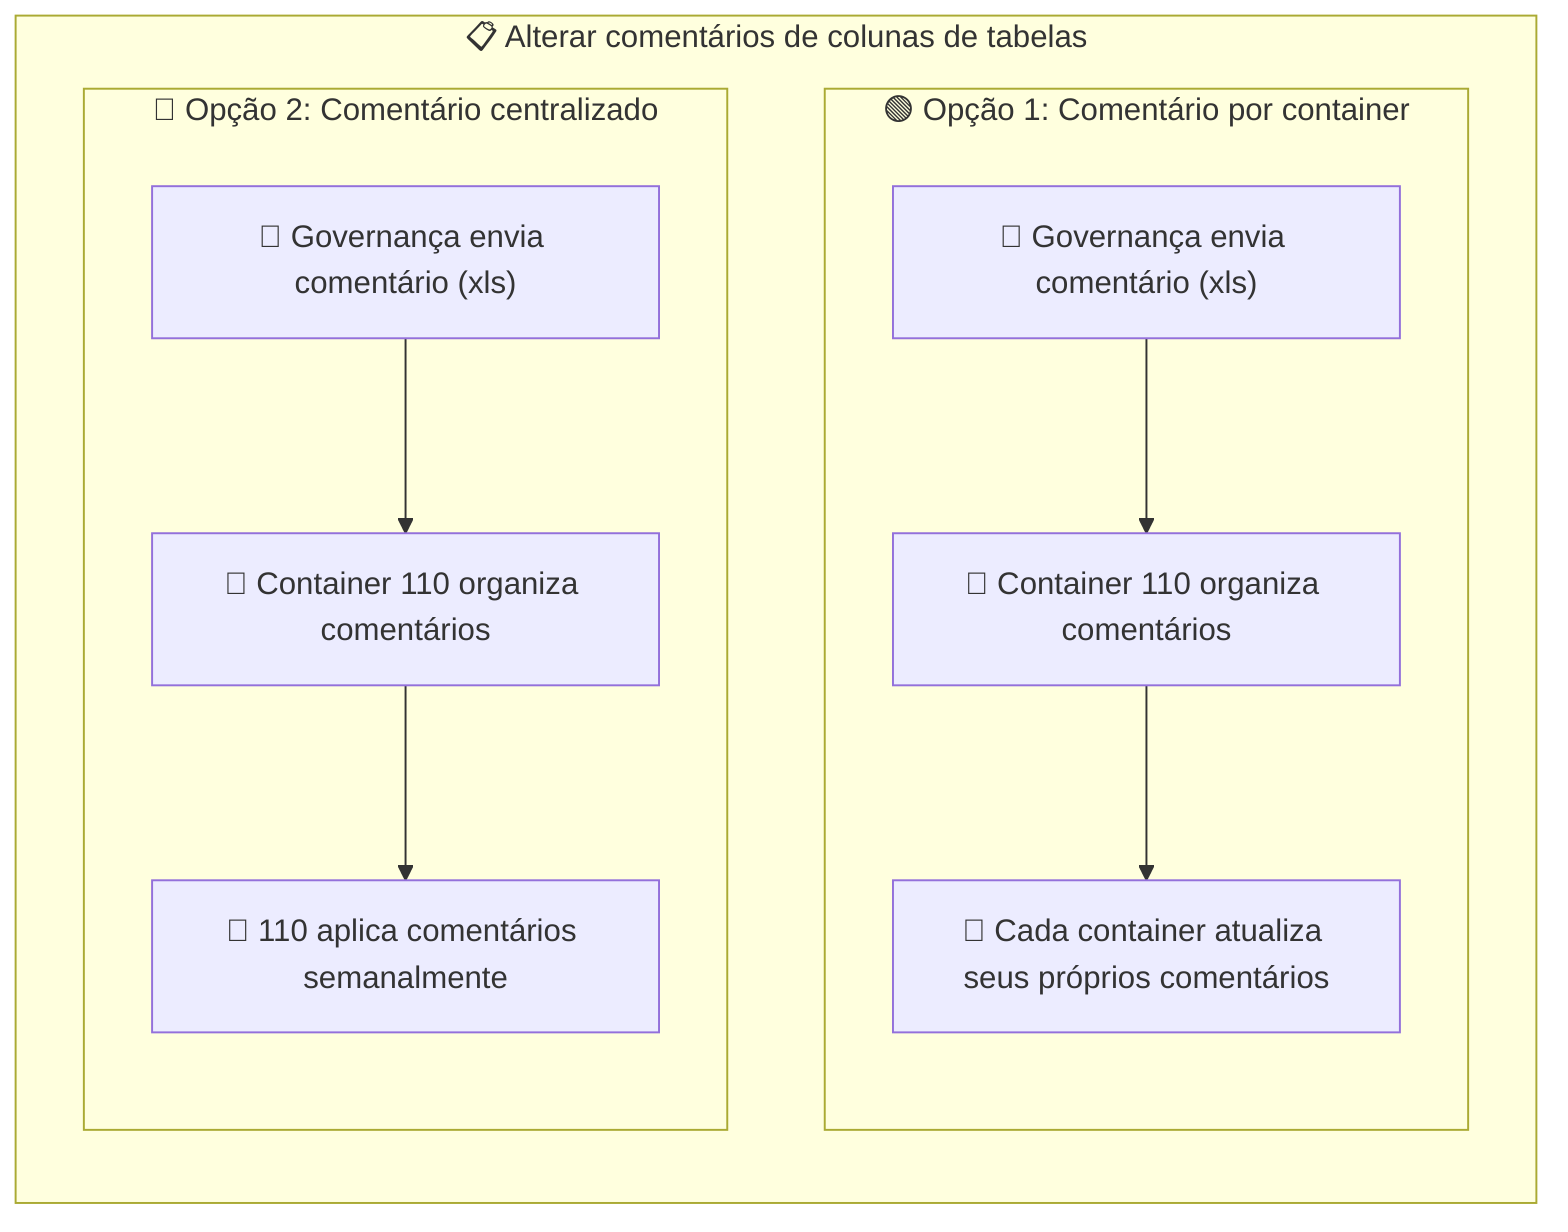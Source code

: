 graph LR
    subgraph "📋 Alterar comentários de colunas de tabelas"

        %% Opção 1 à esquerda
        subgraph "🟢 Opção 1: Comentário por container"
        direction TB
            A["📂 Governança envia comentário (xls)"] --> B["📑 Container 110 organiza comentários"]
            B --> C["🧹 Cada container atualiza seus próprios comentários"]
        end

        %% Opção 2 à direita
        subgraph "🔵 Opção 2: Comentário centralizado"
        direction TB
            D["📂 Governança envia comentário (xls)"] --> E["📑 Container 110 organiza comentários"]
            E --> F["🧹 110 aplica comentários semanalmente"]
        end

    end